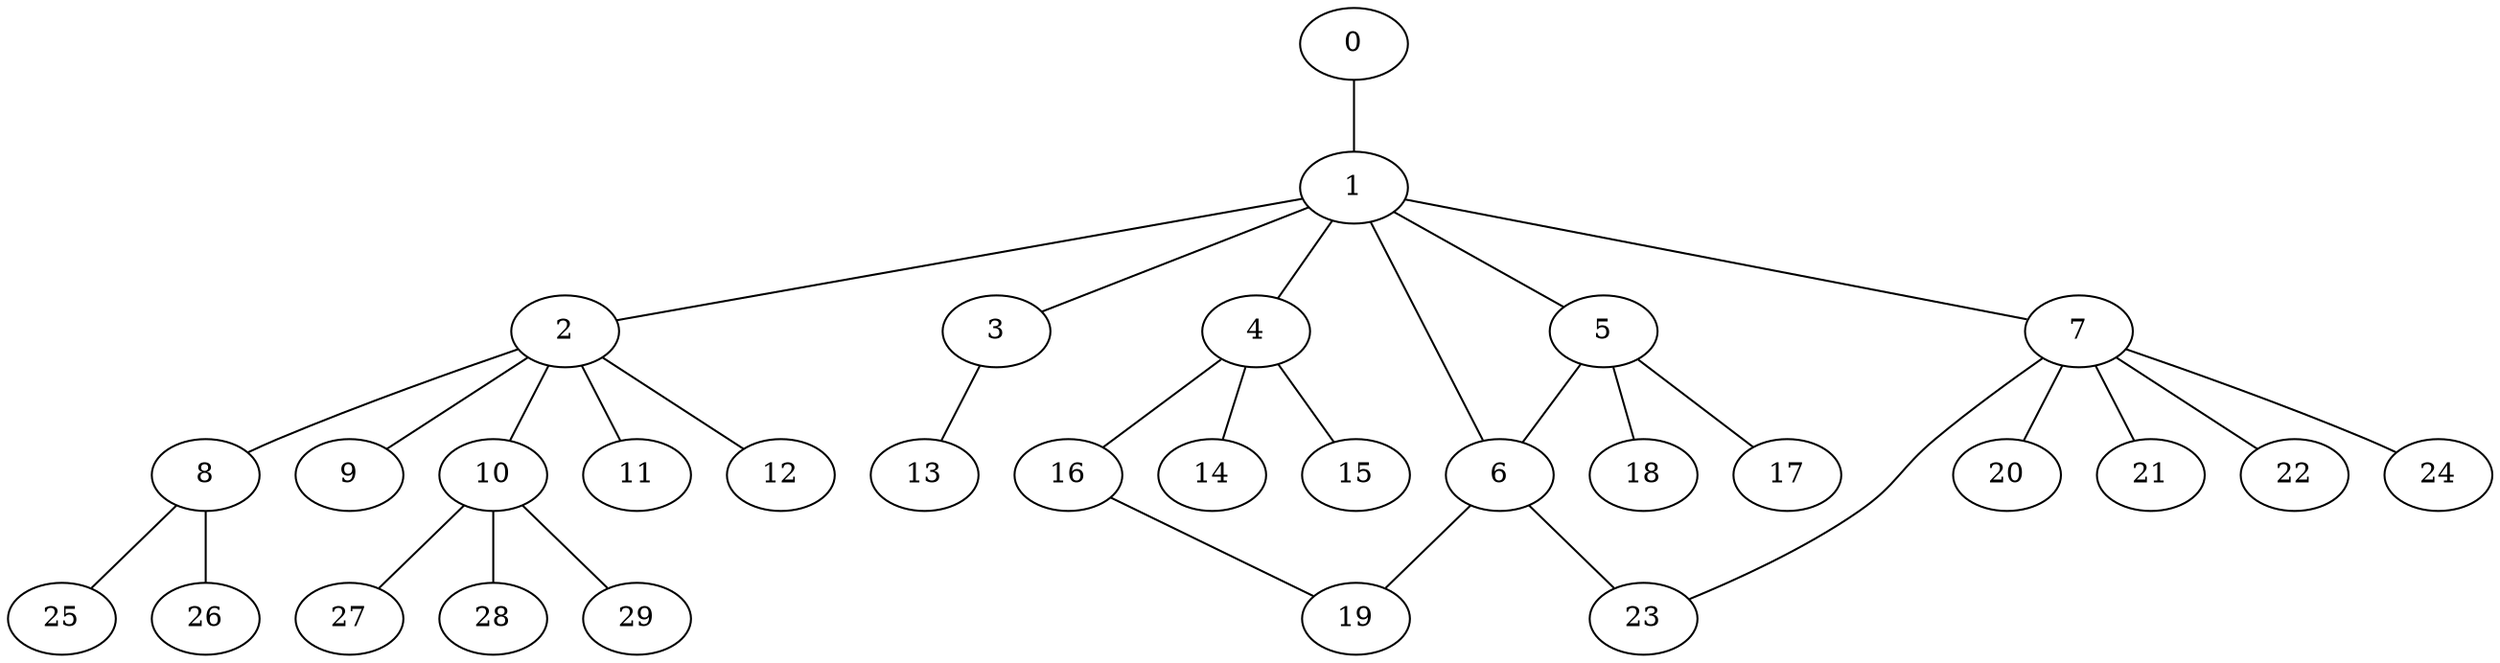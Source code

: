 
graph graphname {
    0 -- 1
1 -- 2
1 -- 3
1 -- 4
1 -- 5
1 -- 6
1 -- 7
2 -- 8
2 -- 9
2 -- 10
2 -- 11
2 -- 12
3 -- 13
4 -- 16
4 -- 14
4 -- 15
5 -- 18
5 -- 17
5 -- 6
6 -- 19
6 -- 23
7 -- 20
7 -- 21
7 -- 22
7 -- 23
7 -- 24
8 -- 25
8 -- 26
10 -- 27
10 -- 28
10 -- 29
16 -- 19

}
